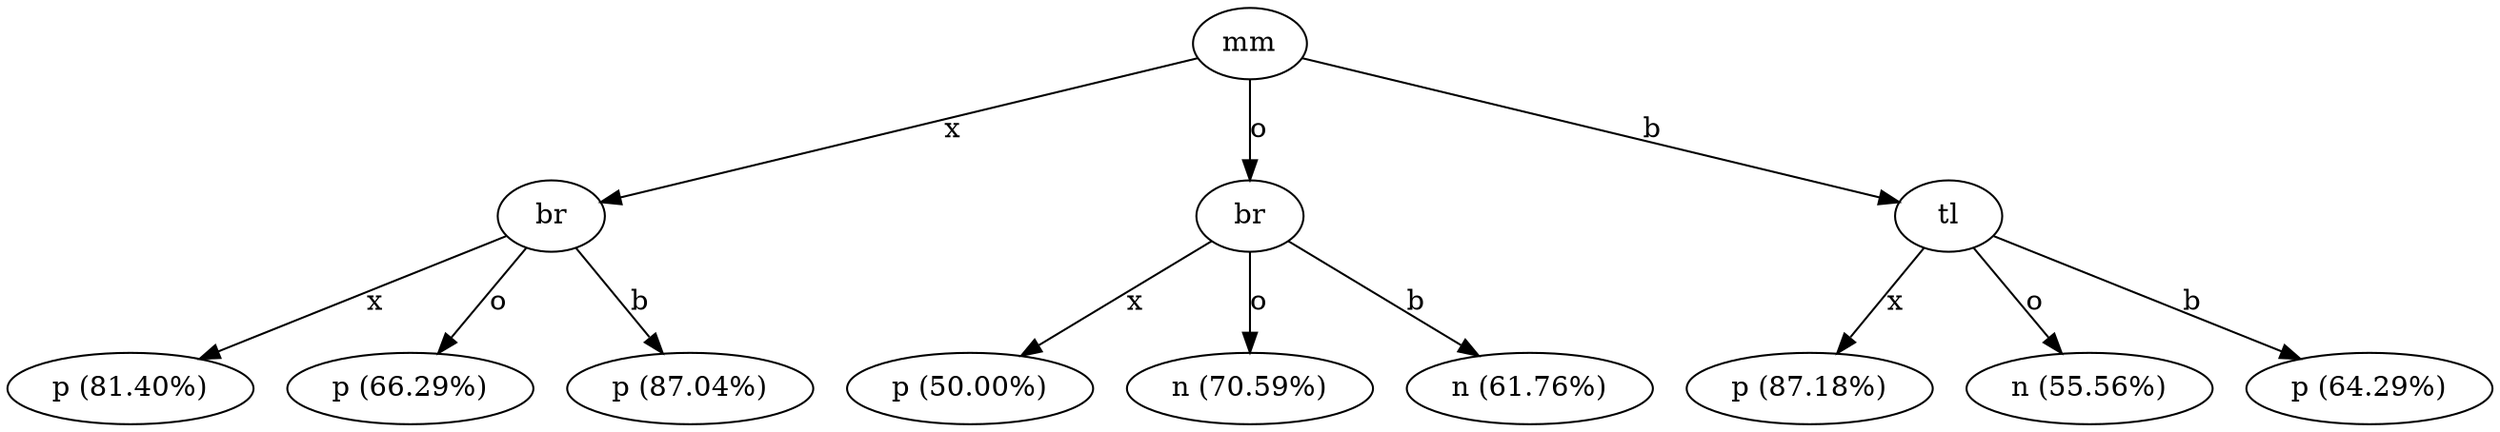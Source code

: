 digraph G {
"bg==" [ shape=oval label="mm"]
"bg==" -> "bi0w" [ label="x" ]
"bi0w" [ shape=oval label="br"]
"bi0w" -> "bi0wLTA=" [ label="x" ]
"bi0wLTA=" [ shape=oval label="p (81.40%)"]
"bi0w" -> "bi0wLTE=" [ label="o" ]
"bi0wLTE=" [ shape=oval label="p (66.29%)"]
"bi0w" -> "bi0wLTI=" [ label="b" ]
"bi0wLTI=" [ shape=oval label="p (87.04%)"]
"bg==" -> "bi0x" [ label="o" ]
"bi0x" [ shape=oval label="br"]
"bi0x" -> "bi0xLTA=" [ label="x" ]
"bi0xLTA=" [ shape=oval label="p (50.00%)"]
"bi0x" -> "bi0xLTE=" [ label="o" ]
"bi0xLTE=" [ shape=oval label="n (70.59%)"]
"bi0x" -> "bi0xLTI=" [ label="b" ]
"bi0xLTI=" [ shape=oval label="n (61.76%)"]
"bg==" -> "bi0y" [ label="b" ]
"bi0y" [ shape=oval label="tl"]
"bi0y" -> "bi0yLTA=" [ label="x" ]
"bi0yLTA=" [ shape=oval label="p (87.18%)"]
"bi0y" -> "bi0yLTE=" [ label="o" ]
"bi0yLTE=" [ shape=oval label="n (55.56%)"]
"bi0y" -> "bi0yLTI=" [ label="b" ]
"bi0yLTI=" [ shape=oval label="p (64.29%)"]
}
